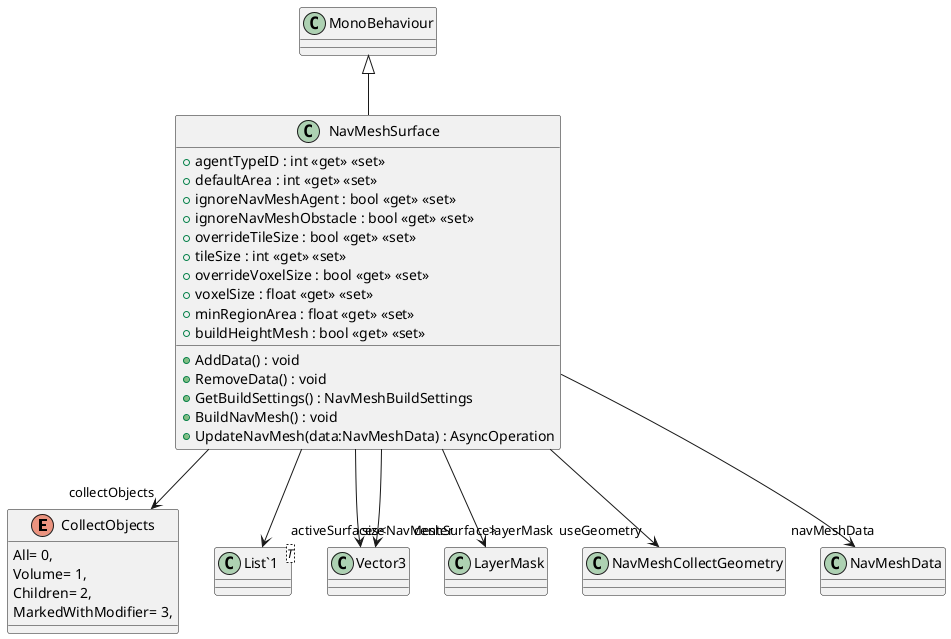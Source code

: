 @startuml
enum CollectObjects {
    All= 0,
    Volume= 1,
    Children= 2,
    MarkedWithModifier= 3,
}
class NavMeshSurface {
    + agentTypeID : int <<get>> <<set>>
    + defaultArea : int <<get>> <<set>>
    + ignoreNavMeshAgent : bool <<get>> <<set>>
    + ignoreNavMeshObstacle : bool <<get>> <<set>>
    + overrideTileSize : bool <<get>> <<set>>
    + tileSize : int <<get>> <<set>>
    + overrideVoxelSize : bool <<get>> <<set>>
    + voxelSize : float <<get>> <<set>>
    + minRegionArea : float <<get>> <<set>>
    + buildHeightMesh : bool <<get>> <<set>>
    + AddData() : void
    + RemoveData() : void
    + GetBuildSettings() : NavMeshBuildSettings
    + BuildNavMesh() : void
    + UpdateNavMesh(data:NavMeshData) : AsyncOperation
}
class "List`1"<T> {
}
MonoBehaviour <|-- NavMeshSurface
NavMeshSurface --> "collectObjects" CollectObjects
NavMeshSurface --> "size" Vector3
NavMeshSurface --> "center" Vector3
NavMeshSurface --> "layerMask" LayerMask
NavMeshSurface --> "useGeometry" NavMeshCollectGeometry
NavMeshSurface --> "navMeshData" NavMeshData
NavMeshSurface --> "activeSurfaces<NavMeshSurface>" "List`1"
@enduml
